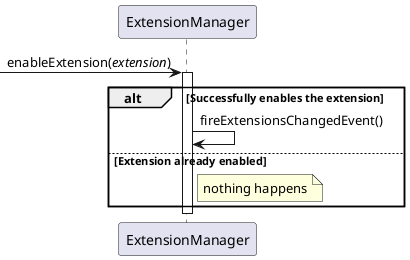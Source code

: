@startuml

participant "ExtensionManager" as Manager

-> Manager : enableExtension(<i>extension</i>)
activate Manager
alt Successfully enables the extension
Manager -> Manager : fireExtensionsChangedEvent()
else Extension already enabled
note right of Manager: nothing happens
end
deactivate Manager

@enduml